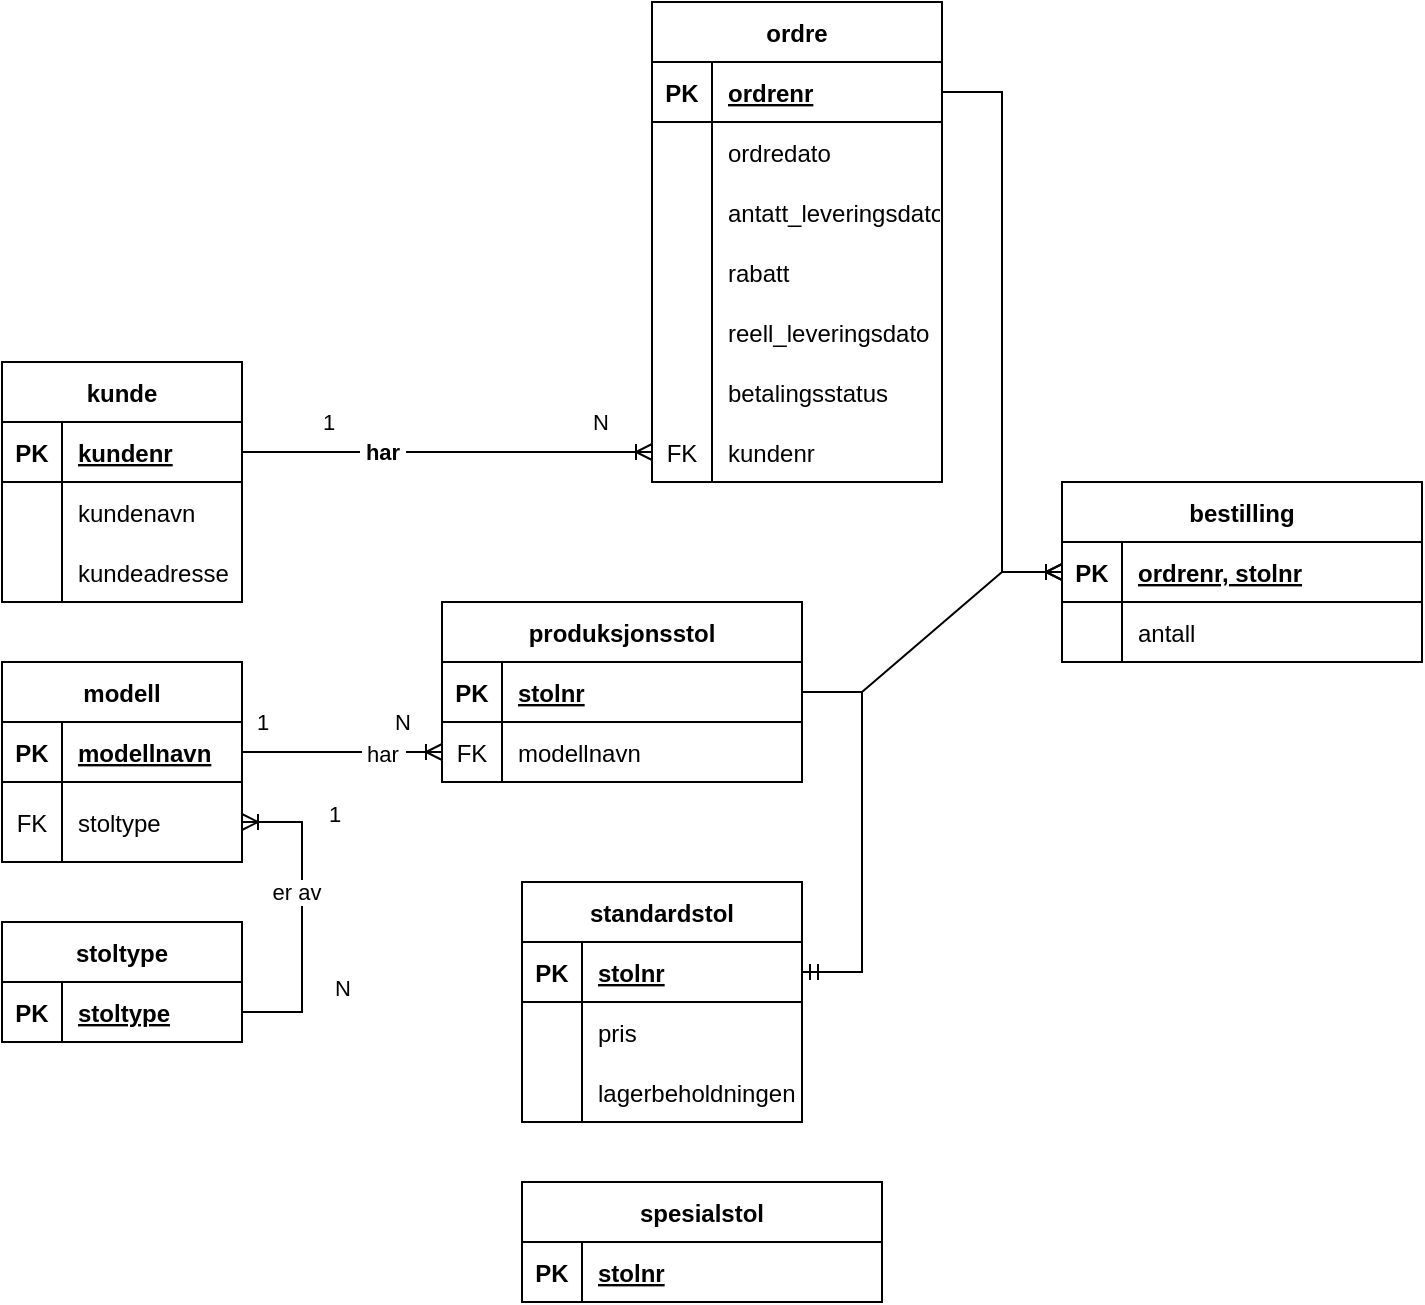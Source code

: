 <mxfile version="20.5.1" type="github">
  <diagram id="R2lEEEUBdFMjLlhIrx00" name="Page-1">
    <mxGraphModel dx="1422" dy="754" grid="1" gridSize="10" guides="1" tooltips="1" connect="1" arrows="1" fold="1" page="1" pageScale="1" pageWidth="850" pageHeight="1100" math="0" shadow="0" extFonts="Permanent Marker^https://fonts.googleapis.com/css?family=Permanent+Marker">
      <root>
        <mxCell id="0" />
        <mxCell id="1" parent="0" />
        <mxCell id="w8iE88kYgk80cEbM73zl-1" value="ordre" style="shape=table;startSize=30;container=1;collapsible=1;childLayout=tableLayout;fixedRows=1;rowLines=0;fontStyle=1;align=center;resizeLast=1;" vertex="1" parent="1">
          <mxGeometry x="425" y="130" width="145" height="240" as="geometry" />
        </mxCell>
        <mxCell id="w8iE88kYgk80cEbM73zl-2" value="" style="shape=tableRow;horizontal=0;startSize=0;swimlaneHead=0;swimlaneBody=0;fillColor=none;collapsible=0;dropTarget=0;points=[[0,0.5],[1,0.5]];portConstraint=eastwest;top=0;left=0;right=0;bottom=1;" vertex="1" parent="w8iE88kYgk80cEbM73zl-1">
          <mxGeometry y="30" width="145" height="30" as="geometry" />
        </mxCell>
        <mxCell id="w8iE88kYgk80cEbM73zl-3" value="PK" style="shape=partialRectangle;connectable=0;fillColor=none;top=0;left=0;bottom=0;right=0;fontStyle=1;overflow=hidden;" vertex="1" parent="w8iE88kYgk80cEbM73zl-2">
          <mxGeometry width="30" height="30" as="geometry">
            <mxRectangle width="30" height="30" as="alternateBounds" />
          </mxGeometry>
        </mxCell>
        <mxCell id="w8iE88kYgk80cEbM73zl-4" value="ordrenr" style="shape=partialRectangle;connectable=0;fillColor=none;top=0;left=0;bottom=0;right=0;align=left;spacingLeft=6;fontStyle=5;overflow=hidden;" vertex="1" parent="w8iE88kYgk80cEbM73zl-2">
          <mxGeometry x="30" width="115" height="30" as="geometry">
            <mxRectangle width="115" height="30" as="alternateBounds" />
          </mxGeometry>
        </mxCell>
        <mxCell id="w8iE88kYgk80cEbM73zl-5" value="" style="shape=tableRow;horizontal=0;startSize=0;swimlaneHead=0;swimlaneBody=0;fillColor=none;collapsible=0;dropTarget=0;points=[[0,0.5],[1,0.5]];portConstraint=eastwest;top=0;left=0;right=0;bottom=0;" vertex="1" parent="w8iE88kYgk80cEbM73zl-1">
          <mxGeometry y="60" width="145" height="30" as="geometry" />
        </mxCell>
        <mxCell id="w8iE88kYgk80cEbM73zl-6" value="" style="shape=partialRectangle;connectable=0;fillColor=none;top=0;left=0;bottom=0;right=0;editable=1;overflow=hidden;" vertex="1" parent="w8iE88kYgk80cEbM73zl-5">
          <mxGeometry width="30" height="30" as="geometry">
            <mxRectangle width="30" height="30" as="alternateBounds" />
          </mxGeometry>
        </mxCell>
        <mxCell id="w8iE88kYgk80cEbM73zl-7" value="ordredato" style="shape=partialRectangle;connectable=0;fillColor=none;top=0;left=0;bottom=0;right=0;align=left;spacingLeft=6;overflow=hidden;" vertex="1" parent="w8iE88kYgk80cEbM73zl-5">
          <mxGeometry x="30" width="115" height="30" as="geometry">
            <mxRectangle width="115" height="30" as="alternateBounds" />
          </mxGeometry>
        </mxCell>
        <mxCell id="w8iE88kYgk80cEbM73zl-8" value="" style="shape=tableRow;horizontal=0;startSize=0;swimlaneHead=0;swimlaneBody=0;fillColor=none;collapsible=0;dropTarget=0;points=[[0,0.5],[1,0.5]];portConstraint=eastwest;top=0;left=0;right=0;bottom=0;" vertex="1" parent="w8iE88kYgk80cEbM73zl-1">
          <mxGeometry y="90" width="145" height="30" as="geometry" />
        </mxCell>
        <mxCell id="w8iE88kYgk80cEbM73zl-9" value="" style="shape=partialRectangle;connectable=0;fillColor=none;top=0;left=0;bottom=0;right=0;editable=1;overflow=hidden;" vertex="1" parent="w8iE88kYgk80cEbM73zl-8">
          <mxGeometry width="30" height="30" as="geometry">
            <mxRectangle width="30" height="30" as="alternateBounds" />
          </mxGeometry>
        </mxCell>
        <mxCell id="w8iE88kYgk80cEbM73zl-10" value="antatt_leveringsdato" style="shape=partialRectangle;connectable=0;fillColor=none;top=0;left=0;bottom=0;right=0;align=left;spacingLeft=6;overflow=hidden;" vertex="1" parent="w8iE88kYgk80cEbM73zl-8">
          <mxGeometry x="30" width="115" height="30" as="geometry">
            <mxRectangle width="115" height="30" as="alternateBounds" />
          </mxGeometry>
        </mxCell>
        <mxCell id="w8iE88kYgk80cEbM73zl-11" value="" style="shape=tableRow;horizontal=0;startSize=0;swimlaneHead=0;swimlaneBody=0;fillColor=none;collapsible=0;dropTarget=0;points=[[0,0.5],[1,0.5]];portConstraint=eastwest;top=0;left=0;right=0;bottom=0;" vertex="1" parent="w8iE88kYgk80cEbM73zl-1">
          <mxGeometry y="120" width="145" height="30" as="geometry" />
        </mxCell>
        <mxCell id="w8iE88kYgk80cEbM73zl-12" value="" style="shape=partialRectangle;connectable=0;fillColor=none;top=0;left=0;bottom=0;right=0;editable=1;overflow=hidden;" vertex="1" parent="w8iE88kYgk80cEbM73zl-11">
          <mxGeometry width="30" height="30" as="geometry">
            <mxRectangle width="30" height="30" as="alternateBounds" />
          </mxGeometry>
        </mxCell>
        <mxCell id="w8iE88kYgk80cEbM73zl-13" value="rabatt" style="shape=partialRectangle;connectable=0;fillColor=none;top=0;left=0;bottom=0;right=0;align=left;spacingLeft=6;overflow=hidden;" vertex="1" parent="w8iE88kYgk80cEbM73zl-11">
          <mxGeometry x="30" width="115" height="30" as="geometry">
            <mxRectangle width="115" height="30" as="alternateBounds" />
          </mxGeometry>
        </mxCell>
        <mxCell id="w8iE88kYgk80cEbM73zl-27" value="" style="shape=tableRow;horizontal=0;startSize=0;swimlaneHead=0;swimlaneBody=0;fillColor=none;collapsible=0;dropTarget=0;points=[[0,0.5],[1,0.5]];portConstraint=eastwest;top=0;left=0;right=0;bottom=0;" vertex="1" parent="w8iE88kYgk80cEbM73zl-1">
          <mxGeometry y="150" width="145" height="30" as="geometry" />
        </mxCell>
        <mxCell id="w8iE88kYgk80cEbM73zl-28" value="" style="shape=partialRectangle;connectable=0;fillColor=none;top=0;left=0;bottom=0;right=0;editable=1;overflow=hidden;" vertex="1" parent="w8iE88kYgk80cEbM73zl-27">
          <mxGeometry width="30" height="30" as="geometry">
            <mxRectangle width="30" height="30" as="alternateBounds" />
          </mxGeometry>
        </mxCell>
        <mxCell id="w8iE88kYgk80cEbM73zl-29" value="reell_leveringsdato" style="shape=partialRectangle;connectable=0;fillColor=none;top=0;left=0;bottom=0;right=0;align=left;spacingLeft=6;overflow=hidden;" vertex="1" parent="w8iE88kYgk80cEbM73zl-27">
          <mxGeometry x="30" width="115" height="30" as="geometry">
            <mxRectangle width="115" height="30" as="alternateBounds" />
          </mxGeometry>
        </mxCell>
        <mxCell id="w8iE88kYgk80cEbM73zl-31" value="" style="shape=tableRow;horizontal=0;startSize=0;swimlaneHead=0;swimlaneBody=0;fillColor=none;collapsible=0;dropTarget=0;points=[[0,0.5],[1,0.5]];portConstraint=eastwest;top=0;left=0;right=0;bottom=0;" vertex="1" parent="w8iE88kYgk80cEbM73zl-1">
          <mxGeometry y="180" width="145" height="30" as="geometry" />
        </mxCell>
        <mxCell id="w8iE88kYgk80cEbM73zl-32" value="" style="shape=partialRectangle;connectable=0;fillColor=none;top=0;left=0;bottom=0;right=0;editable=1;overflow=hidden;" vertex="1" parent="w8iE88kYgk80cEbM73zl-31">
          <mxGeometry width="30" height="30" as="geometry">
            <mxRectangle width="30" height="30" as="alternateBounds" />
          </mxGeometry>
        </mxCell>
        <mxCell id="w8iE88kYgk80cEbM73zl-33" value="betalingsstatus" style="shape=partialRectangle;connectable=0;fillColor=none;top=0;left=0;bottom=0;right=0;align=left;spacingLeft=6;overflow=hidden;" vertex="1" parent="w8iE88kYgk80cEbM73zl-31">
          <mxGeometry x="30" width="115" height="30" as="geometry">
            <mxRectangle width="115" height="30" as="alternateBounds" />
          </mxGeometry>
        </mxCell>
        <mxCell id="w8iE88kYgk80cEbM73zl-34" value="" style="shape=tableRow;horizontal=0;startSize=0;swimlaneHead=0;swimlaneBody=0;fillColor=none;collapsible=0;dropTarget=0;points=[[0,0.5],[1,0.5]];portConstraint=eastwest;top=0;left=0;right=0;bottom=0;" vertex="1" parent="w8iE88kYgk80cEbM73zl-1">
          <mxGeometry y="210" width="145" height="30" as="geometry" />
        </mxCell>
        <mxCell id="w8iE88kYgk80cEbM73zl-35" value="FK" style="shape=partialRectangle;connectable=0;fillColor=none;top=0;left=0;bottom=0;right=0;fontStyle=0;overflow=hidden;" vertex="1" parent="w8iE88kYgk80cEbM73zl-34">
          <mxGeometry width="30" height="30" as="geometry">
            <mxRectangle width="30" height="30" as="alternateBounds" />
          </mxGeometry>
        </mxCell>
        <mxCell id="w8iE88kYgk80cEbM73zl-36" value="kundenr" style="shape=partialRectangle;connectable=0;fillColor=none;top=0;left=0;bottom=0;right=0;align=left;spacingLeft=6;fontStyle=0;overflow=hidden;" vertex="1" parent="w8iE88kYgk80cEbM73zl-34">
          <mxGeometry x="30" width="115" height="30" as="geometry">
            <mxRectangle width="115" height="30" as="alternateBounds" />
          </mxGeometry>
        </mxCell>
        <mxCell id="w8iE88kYgk80cEbM73zl-14" value="kunde" style="shape=table;startSize=30;container=1;collapsible=1;childLayout=tableLayout;fixedRows=1;rowLines=0;fontStyle=1;align=center;resizeLast=1;" vertex="1" parent="1">
          <mxGeometry x="100" y="310" width="120" height="120" as="geometry" />
        </mxCell>
        <mxCell id="w8iE88kYgk80cEbM73zl-15" value="" style="shape=tableRow;horizontal=0;startSize=0;swimlaneHead=0;swimlaneBody=0;fillColor=none;collapsible=0;dropTarget=0;points=[[0,0.5],[1,0.5]];portConstraint=eastwest;top=0;left=0;right=0;bottom=1;" vertex="1" parent="w8iE88kYgk80cEbM73zl-14">
          <mxGeometry y="30" width="120" height="30" as="geometry" />
        </mxCell>
        <mxCell id="w8iE88kYgk80cEbM73zl-16" value="PK" style="shape=partialRectangle;connectable=0;fillColor=none;top=0;left=0;bottom=0;right=0;fontStyle=1;overflow=hidden;" vertex="1" parent="w8iE88kYgk80cEbM73zl-15">
          <mxGeometry width="30" height="30" as="geometry">
            <mxRectangle width="30" height="30" as="alternateBounds" />
          </mxGeometry>
        </mxCell>
        <mxCell id="w8iE88kYgk80cEbM73zl-17" value="kundenr" style="shape=partialRectangle;connectable=0;fillColor=none;top=0;left=0;bottom=0;right=0;align=left;spacingLeft=6;fontStyle=5;overflow=hidden;" vertex="1" parent="w8iE88kYgk80cEbM73zl-15">
          <mxGeometry x="30" width="90" height="30" as="geometry">
            <mxRectangle width="90" height="30" as="alternateBounds" />
          </mxGeometry>
        </mxCell>
        <mxCell id="w8iE88kYgk80cEbM73zl-18" value="" style="shape=tableRow;horizontal=0;startSize=0;swimlaneHead=0;swimlaneBody=0;fillColor=none;collapsible=0;dropTarget=0;points=[[0,0.5],[1,0.5]];portConstraint=eastwest;top=0;left=0;right=0;bottom=0;" vertex="1" parent="w8iE88kYgk80cEbM73zl-14">
          <mxGeometry y="60" width="120" height="30" as="geometry" />
        </mxCell>
        <mxCell id="w8iE88kYgk80cEbM73zl-19" value="" style="shape=partialRectangle;connectable=0;fillColor=none;top=0;left=0;bottom=0;right=0;editable=1;overflow=hidden;" vertex="1" parent="w8iE88kYgk80cEbM73zl-18">
          <mxGeometry width="30" height="30" as="geometry">
            <mxRectangle width="30" height="30" as="alternateBounds" />
          </mxGeometry>
        </mxCell>
        <mxCell id="w8iE88kYgk80cEbM73zl-20" value="kundenavn" style="shape=partialRectangle;connectable=0;fillColor=none;top=0;left=0;bottom=0;right=0;align=left;spacingLeft=6;overflow=hidden;" vertex="1" parent="w8iE88kYgk80cEbM73zl-18">
          <mxGeometry x="30" width="90" height="30" as="geometry">
            <mxRectangle width="90" height="30" as="alternateBounds" />
          </mxGeometry>
        </mxCell>
        <mxCell id="w8iE88kYgk80cEbM73zl-21" value="" style="shape=tableRow;horizontal=0;startSize=0;swimlaneHead=0;swimlaneBody=0;fillColor=none;collapsible=0;dropTarget=0;points=[[0,0.5],[1,0.5]];portConstraint=eastwest;top=0;left=0;right=0;bottom=0;" vertex="1" parent="w8iE88kYgk80cEbM73zl-14">
          <mxGeometry y="90" width="120" height="30" as="geometry" />
        </mxCell>
        <mxCell id="w8iE88kYgk80cEbM73zl-22" value="" style="shape=partialRectangle;connectable=0;fillColor=none;top=0;left=0;bottom=0;right=0;editable=1;overflow=hidden;" vertex="1" parent="w8iE88kYgk80cEbM73zl-21">
          <mxGeometry width="30" height="30" as="geometry">
            <mxRectangle width="30" height="30" as="alternateBounds" />
          </mxGeometry>
        </mxCell>
        <mxCell id="w8iE88kYgk80cEbM73zl-23" value="kundeadresse" style="shape=partialRectangle;connectable=0;fillColor=none;top=0;left=0;bottom=0;right=0;align=left;spacingLeft=6;overflow=hidden;" vertex="1" parent="w8iE88kYgk80cEbM73zl-21">
          <mxGeometry x="30" width="90" height="30" as="geometry">
            <mxRectangle width="90" height="30" as="alternateBounds" />
          </mxGeometry>
        </mxCell>
        <mxCell id="w8iE88kYgk80cEbM73zl-37" value="" style="edgeStyle=entityRelationEdgeStyle;fontSize=12;html=1;endArrow=ERoneToMany;rounded=0;align=right;labelPosition=left;verticalLabelPosition=top;verticalAlign=bottom;" edge="1" parent="1" source="w8iE88kYgk80cEbM73zl-15" target="w8iE88kYgk80cEbM73zl-34">
          <mxGeometry width="100" height="100" relative="1" as="geometry">
            <mxPoint x="290" y="580" as="sourcePoint" />
            <mxPoint x="390" y="480" as="targetPoint" />
          </mxGeometry>
        </mxCell>
        <mxCell id="w8iE88kYgk80cEbM73zl-41" value="1" style="edgeLabel;html=1;align=center;verticalAlign=middle;resizable=0;points=[];" vertex="1" connectable="0" parent="w8iE88kYgk80cEbM73zl-37">
          <mxGeometry x="-0.107" y="-1" relative="1" as="geometry">
            <mxPoint x="-49" y="-16" as="offset" />
          </mxGeometry>
        </mxCell>
        <mxCell id="w8iE88kYgk80cEbM73zl-43" value="N" style="edgeLabel;html=1;align=center;verticalAlign=middle;resizable=0;points=[];" vertex="1" connectable="0" parent="w8iE88kYgk80cEbM73zl-37">
          <mxGeometry x="0.548" y="-2" relative="1" as="geometry">
            <mxPoint x="20" y="-17" as="offset" />
          </mxGeometry>
        </mxCell>
        <mxCell id="w8iE88kYgk80cEbM73zl-44" value="&lt;p style=&quot;line-height: 1.2;&quot;&gt;&lt;b&gt;&amp;nbsp;har&amp;nbsp;&lt;/b&gt;&lt;/p&gt;" style="edgeLabel;html=1;align=center;verticalAlign=middle;resizable=0;points=[];spacingLeft=0;spacingRight=0;spacing=0;" vertex="1" connectable="0" parent="w8iE88kYgk80cEbM73zl-37">
          <mxGeometry x="-0.065" y="-1" relative="1" as="geometry">
            <mxPoint x="-26" y="-1" as="offset" />
          </mxGeometry>
        </mxCell>
        <mxCell id="w8iE88kYgk80cEbM73zl-45" value="stoltype" style="shape=table;startSize=30;container=1;collapsible=1;childLayout=tableLayout;fixedRows=1;rowLines=0;fontStyle=1;align=center;resizeLast=1;" vertex="1" parent="1">
          <mxGeometry x="100" y="590" width="120" height="60" as="geometry" />
        </mxCell>
        <mxCell id="w8iE88kYgk80cEbM73zl-46" value="" style="shape=tableRow;horizontal=0;startSize=0;swimlaneHead=0;swimlaneBody=0;fillColor=none;collapsible=0;dropTarget=0;points=[[0,0.5],[1,0.5]];portConstraint=eastwest;top=0;left=0;right=0;bottom=1;" vertex="1" parent="w8iE88kYgk80cEbM73zl-45">
          <mxGeometry y="30" width="120" height="30" as="geometry" />
        </mxCell>
        <mxCell id="w8iE88kYgk80cEbM73zl-47" value="PK" style="shape=partialRectangle;connectable=0;fillColor=none;top=0;left=0;bottom=0;right=0;fontStyle=1;overflow=hidden;" vertex="1" parent="w8iE88kYgk80cEbM73zl-46">
          <mxGeometry width="30" height="30" as="geometry">
            <mxRectangle width="30" height="30" as="alternateBounds" />
          </mxGeometry>
        </mxCell>
        <mxCell id="w8iE88kYgk80cEbM73zl-48" value="stoltype" style="shape=partialRectangle;connectable=0;fillColor=none;top=0;left=0;bottom=0;right=0;align=left;spacingLeft=6;fontStyle=5;overflow=hidden;" vertex="1" parent="w8iE88kYgk80cEbM73zl-46">
          <mxGeometry x="30" width="90" height="30" as="geometry">
            <mxRectangle width="90" height="30" as="alternateBounds" />
          </mxGeometry>
        </mxCell>
        <mxCell id="w8iE88kYgk80cEbM73zl-58" value="modell" style="shape=table;startSize=30;container=1;collapsible=1;childLayout=tableLayout;fixedRows=1;rowLines=0;fontStyle=1;align=center;resizeLast=1;" vertex="1" parent="1">
          <mxGeometry x="100" y="460" width="120" height="100" as="geometry" />
        </mxCell>
        <mxCell id="w8iE88kYgk80cEbM73zl-59" value="" style="shape=tableRow;horizontal=0;startSize=0;swimlaneHead=0;swimlaneBody=0;fillColor=none;collapsible=0;dropTarget=0;points=[[0,0.5],[1,0.5]];portConstraint=eastwest;top=0;left=0;right=0;bottom=1;" vertex="1" parent="w8iE88kYgk80cEbM73zl-58">
          <mxGeometry y="30" width="120" height="30" as="geometry" />
        </mxCell>
        <mxCell id="w8iE88kYgk80cEbM73zl-60" value="PK" style="shape=partialRectangle;connectable=0;fillColor=none;top=0;left=0;bottom=0;right=0;fontStyle=1;overflow=hidden;" vertex="1" parent="w8iE88kYgk80cEbM73zl-59">
          <mxGeometry width="30" height="30" as="geometry">
            <mxRectangle width="30" height="30" as="alternateBounds" />
          </mxGeometry>
        </mxCell>
        <mxCell id="w8iE88kYgk80cEbM73zl-61" value="modellnavn" style="shape=partialRectangle;connectable=0;fillColor=none;top=0;left=0;bottom=0;right=0;align=left;spacingLeft=6;fontStyle=5;overflow=hidden;" vertex="1" parent="w8iE88kYgk80cEbM73zl-59">
          <mxGeometry x="30" width="90" height="30" as="geometry">
            <mxRectangle width="90" height="30" as="alternateBounds" />
          </mxGeometry>
        </mxCell>
        <mxCell id="w8iE88kYgk80cEbM73zl-71" value="" style="shape=tableRow;horizontal=0;startSize=0;swimlaneHead=0;swimlaneBody=0;fillColor=none;collapsible=0;dropTarget=0;points=[[0,0.5],[1,0.5]];portConstraint=eastwest;top=0;left=0;right=0;bottom=0;" vertex="1" parent="w8iE88kYgk80cEbM73zl-58">
          <mxGeometry y="60" width="120" height="40" as="geometry" />
        </mxCell>
        <mxCell id="w8iE88kYgk80cEbM73zl-72" value="FK" style="shape=partialRectangle;connectable=0;fillColor=none;top=0;left=0;bottom=0;right=0;fontStyle=0;overflow=hidden;" vertex="1" parent="w8iE88kYgk80cEbM73zl-71">
          <mxGeometry width="30" height="40" as="geometry">
            <mxRectangle width="30" height="40" as="alternateBounds" />
          </mxGeometry>
        </mxCell>
        <mxCell id="w8iE88kYgk80cEbM73zl-73" value="stoltype" style="shape=partialRectangle;connectable=0;fillColor=none;top=0;left=0;bottom=0;right=0;align=left;spacingLeft=6;fontStyle=0;overflow=hidden;" vertex="1" parent="w8iE88kYgk80cEbM73zl-71">
          <mxGeometry x="30" width="90" height="40" as="geometry">
            <mxRectangle width="90" height="40" as="alternateBounds" />
          </mxGeometry>
        </mxCell>
        <mxCell id="w8iE88kYgk80cEbM73zl-74" value="" style="edgeStyle=entityRelationEdgeStyle;fontSize=12;html=1;endArrow=ERoneToMany;rounded=0;align=center;" edge="1" parent="1" source="w8iE88kYgk80cEbM73zl-46" target="w8iE88kYgk80cEbM73zl-71">
          <mxGeometry width="100" height="100" relative="1" as="geometry">
            <mxPoint x="60" y="590" as="sourcePoint" />
            <mxPoint x="100" y="680" as="targetPoint" />
          </mxGeometry>
        </mxCell>
        <mxCell id="w8iE88kYgk80cEbM73zl-75" value="1" style="edgeLabel;html=1;align=center;verticalAlign=middle;resizable=0;points=[];" vertex="1" connectable="0" parent="w8iE88kYgk80cEbM73zl-74">
          <mxGeometry x="-0.034" y="2" relative="1" as="geometry">
            <mxPoint x="18" y="-54" as="offset" />
          </mxGeometry>
        </mxCell>
        <mxCell id="w8iE88kYgk80cEbM73zl-76" value="N" style="edgeLabel;html=1;align=center;verticalAlign=middle;resizable=0;points=[];" vertex="1" connectable="0" parent="w8iE88kYgk80cEbM73zl-74">
          <mxGeometry x="0.151" relative="1" as="geometry">
            <mxPoint x="20" y="47" as="offset" />
          </mxGeometry>
        </mxCell>
        <mxCell id="w8iE88kYgk80cEbM73zl-77" value="er av" style="edgeLabel;html=1;align=center;verticalAlign=middle;resizable=0;points=[];" vertex="1" connectable="0" parent="w8iE88kYgk80cEbM73zl-74">
          <mxGeometry x="-0.083" y="3" relative="1" as="geometry">
            <mxPoint y="-19" as="offset" />
          </mxGeometry>
        </mxCell>
        <mxCell id="w8iE88kYgk80cEbM73zl-78" value="standardstol" style="shape=table;startSize=30;container=1;collapsible=1;childLayout=tableLayout;fixedRows=1;rowLines=0;fontStyle=1;align=center;resizeLast=1;" vertex="1" parent="1">
          <mxGeometry x="360" y="570" width="140" height="120" as="geometry" />
        </mxCell>
        <mxCell id="w8iE88kYgk80cEbM73zl-79" value="" style="shape=tableRow;horizontal=0;startSize=0;swimlaneHead=0;swimlaneBody=0;fillColor=none;collapsible=0;dropTarget=0;points=[[0,0.5],[1,0.5]];portConstraint=eastwest;top=0;left=0;right=0;bottom=1;" vertex="1" parent="w8iE88kYgk80cEbM73zl-78">
          <mxGeometry y="30" width="140" height="30" as="geometry" />
        </mxCell>
        <mxCell id="w8iE88kYgk80cEbM73zl-80" value="PK" style="shape=partialRectangle;connectable=0;fillColor=none;top=0;left=0;bottom=0;right=0;fontStyle=1;overflow=hidden;" vertex="1" parent="w8iE88kYgk80cEbM73zl-79">
          <mxGeometry width="30" height="30" as="geometry">
            <mxRectangle width="30" height="30" as="alternateBounds" />
          </mxGeometry>
        </mxCell>
        <mxCell id="w8iE88kYgk80cEbM73zl-81" value="stolnr" style="shape=partialRectangle;connectable=0;fillColor=none;top=0;left=0;bottom=0;right=0;align=left;spacingLeft=6;fontStyle=5;overflow=hidden;" vertex="1" parent="w8iE88kYgk80cEbM73zl-79">
          <mxGeometry x="30" width="110" height="30" as="geometry">
            <mxRectangle width="110" height="30" as="alternateBounds" />
          </mxGeometry>
        </mxCell>
        <mxCell id="w8iE88kYgk80cEbM73zl-82" value="" style="shape=tableRow;horizontal=0;startSize=0;swimlaneHead=0;swimlaneBody=0;fillColor=none;collapsible=0;dropTarget=0;points=[[0,0.5],[1,0.5]];portConstraint=eastwest;top=0;left=0;right=0;bottom=0;" vertex="1" parent="w8iE88kYgk80cEbM73zl-78">
          <mxGeometry y="60" width="140" height="30" as="geometry" />
        </mxCell>
        <mxCell id="w8iE88kYgk80cEbM73zl-83" value="" style="shape=partialRectangle;connectable=0;fillColor=none;top=0;left=0;bottom=0;right=0;editable=1;overflow=hidden;" vertex="1" parent="w8iE88kYgk80cEbM73zl-82">
          <mxGeometry width="30" height="30" as="geometry">
            <mxRectangle width="30" height="30" as="alternateBounds" />
          </mxGeometry>
        </mxCell>
        <mxCell id="w8iE88kYgk80cEbM73zl-84" value="pris" style="shape=partialRectangle;connectable=0;fillColor=none;top=0;left=0;bottom=0;right=0;align=left;spacingLeft=6;overflow=hidden;" vertex="1" parent="w8iE88kYgk80cEbM73zl-82">
          <mxGeometry x="30" width="110" height="30" as="geometry">
            <mxRectangle width="110" height="30" as="alternateBounds" />
          </mxGeometry>
        </mxCell>
        <mxCell id="w8iE88kYgk80cEbM73zl-85" value="" style="shape=tableRow;horizontal=0;startSize=0;swimlaneHead=0;swimlaneBody=0;fillColor=none;collapsible=0;dropTarget=0;points=[[0,0.5],[1,0.5]];portConstraint=eastwest;top=0;left=0;right=0;bottom=0;" vertex="1" parent="w8iE88kYgk80cEbM73zl-78">
          <mxGeometry y="90" width="140" height="30" as="geometry" />
        </mxCell>
        <mxCell id="w8iE88kYgk80cEbM73zl-86" value="" style="shape=partialRectangle;connectable=0;fillColor=none;top=0;left=0;bottom=0;right=0;editable=1;overflow=hidden;" vertex="1" parent="w8iE88kYgk80cEbM73zl-85">
          <mxGeometry width="30" height="30" as="geometry">
            <mxRectangle width="30" height="30" as="alternateBounds" />
          </mxGeometry>
        </mxCell>
        <mxCell id="w8iE88kYgk80cEbM73zl-87" value="lagerbeholdningen" style="shape=partialRectangle;connectable=0;fillColor=none;top=0;left=0;bottom=0;right=0;align=left;spacingLeft=6;overflow=hidden;" vertex="1" parent="w8iE88kYgk80cEbM73zl-85">
          <mxGeometry x="30" width="110" height="30" as="geometry">
            <mxRectangle width="110" height="30" as="alternateBounds" />
          </mxGeometry>
        </mxCell>
        <mxCell id="w8iE88kYgk80cEbM73zl-91" value="bestilling" style="shape=table;startSize=30;container=1;collapsible=1;childLayout=tableLayout;fixedRows=1;rowLines=0;fontStyle=1;align=center;resizeLast=1;" vertex="1" parent="1">
          <mxGeometry x="630" y="370" width="180" height="90" as="geometry" />
        </mxCell>
        <mxCell id="w8iE88kYgk80cEbM73zl-92" value="" style="shape=tableRow;horizontal=0;startSize=0;swimlaneHead=0;swimlaneBody=0;fillColor=none;collapsible=0;dropTarget=0;points=[[0,0.5],[1,0.5]];portConstraint=eastwest;top=0;left=0;right=0;bottom=1;" vertex="1" parent="w8iE88kYgk80cEbM73zl-91">
          <mxGeometry y="30" width="180" height="30" as="geometry" />
        </mxCell>
        <mxCell id="w8iE88kYgk80cEbM73zl-93" value="PK" style="shape=partialRectangle;connectable=0;fillColor=none;top=0;left=0;bottom=0;right=0;fontStyle=1;overflow=hidden;" vertex="1" parent="w8iE88kYgk80cEbM73zl-92">
          <mxGeometry width="30" height="30" as="geometry">
            <mxRectangle width="30" height="30" as="alternateBounds" />
          </mxGeometry>
        </mxCell>
        <mxCell id="w8iE88kYgk80cEbM73zl-94" value="ordrenr, stolnr" style="shape=partialRectangle;connectable=0;fillColor=none;top=0;left=0;bottom=0;right=0;align=left;spacingLeft=6;fontStyle=5;overflow=hidden;" vertex="1" parent="w8iE88kYgk80cEbM73zl-92">
          <mxGeometry x="30" width="150" height="30" as="geometry">
            <mxRectangle width="150" height="30" as="alternateBounds" />
          </mxGeometry>
        </mxCell>
        <mxCell id="w8iE88kYgk80cEbM73zl-95" value="" style="shape=tableRow;horizontal=0;startSize=0;swimlaneHead=0;swimlaneBody=0;fillColor=none;collapsible=0;dropTarget=0;points=[[0,0.5],[1,0.5]];portConstraint=eastwest;top=0;left=0;right=0;bottom=0;" vertex="1" parent="w8iE88kYgk80cEbM73zl-91">
          <mxGeometry y="60" width="180" height="30" as="geometry" />
        </mxCell>
        <mxCell id="w8iE88kYgk80cEbM73zl-96" value="" style="shape=partialRectangle;connectable=0;fillColor=none;top=0;left=0;bottom=0;right=0;editable=1;overflow=hidden;" vertex="1" parent="w8iE88kYgk80cEbM73zl-95">
          <mxGeometry width="30" height="30" as="geometry">
            <mxRectangle width="30" height="30" as="alternateBounds" />
          </mxGeometry>
        </mxCell>
        <mxCell id="w8iE88kYgk80cEbM73zl-97" value="antall" style="shape=partialRectangle;connectable=0;fillColor=none;top=0;left=0;bottom=0;right=0;align=left;spacingLeft=6;overflow=hidden;" vertex="1" parent="w8iE88kYgk80cEbM73zl-95">
          <mxGeometry x="30" width="150" height="30" as="geometry">
            <mxRectangle width="150" height="30" as="alternateBounds" />
          </mxGeometry>
        </mxCell>
        <mxCell id="w8iE88kYgk80cEbM73zl-104" value="produksjonsstol" style="shape=table;startSize=30;container=1;collapsible=1;childLayout=tableLayout;fixedRows=1;rowLines=0;fontStyle=1;align=center;resizeLast=1;" vertex="1" parent="1">
          <mxGeometry x="320" y="430" width="180" height="90" as="geometry" />
        </mxCell>
        <mxCell id="w8iE88kYgk80cEbM73zl-105" value="" style="shape=tableRow;horizontal=0;startSize=0;swimlaneHead=0;swimlaneBody=0;fillColor=none;collapsible=0;dropTarget=0;points=[[0,0.5],[1,0.5]];portConstraint=eastwest;top=0;left=0;right=0;bottom=1;" vertex="1" parent="w8iE88kYgk80cEbM73zl-104">
          <mxGeometry y="30" width="180" height="30" as="geometry" />
        </mxCell>
        <mxCell id="w8iE88kYgk80cEbM73zl-106" value="PK" style="shape=partialRectangle;connectable=0;fillColor=none;top=0;left=0;bottom=0;right=0;fontStyle=1;overflow=hidden;" vertex="1" parent="w8iE88kYgk80cEbM73zl-105">
          <mxGeometry width="30" height="30" as="geometry">
            <mxRectangle width="30" height="30" as="alternateBounds" />
          </mxGeometry>
        </mxCell>
        <mxCell id="w8iE88kYgk80cEbM73zl-107" value="stolnr" style="shape=partialRectangle;connectable=0;fillColor=none;top=0;left=0;bottom=0;right=0;align=left;spacingLeft=6;fontStyle=5;overflow=hidden;" vertex="1" parent="w8iE88kYgk80cEbM73zl-105">
          <mxGeometry x="30" width="150" height="30" as="geometry">
            <mxRectangle width="150" height="30" as="alternateBounds" />
          </mxGeometry>
        </mxCell>
        <mxCell id="w8iE88kYgk80cEbM73zl-117" value="" style="shape=tableRow;horizontal=0;startSize=0;swimlaneHead=0;swimlaneBody=0;fillColor=none;collapsible=0;dropTarget=0;points=[[0,0.5],[1,0.5]];portConstraint=eastwest;top=0;left=0;right=0;bottom=0;" vertex="1" parent="w8iE88kYgk80cEbM73zl-104">
          <mxGeometry y="60" width="180" height="30" as="geometry" />
        </mxCell>
        <mxCell id="w8iE88kYgk80cEbM73zl-118" value="FK" style="shape=partialRectangle;connectable=0;fillColor=none;top=0;left=0;bottom=0;right=0;fontStyle=0;overflow=hidden;" vertex="1" parent="w8iE88kYgk80cEbM73zl-117">
          <mxGeometry width="30" height="30" as="geometry">
            <mxRectangle width="30" height="30" as="alternateBounds" />
          </mxGeometry>
        </mxCell>
        <mxCell id="w8iE88kYgk80cEbM73zl-119" value="modellnavn" style="shape=partialRectangle;connectable=0;fillColor=none;top=0;left=0;bottom=0;right=0;align=left;spacingLeft=6;fontStyle=0;overflow=hidden;" vertex="1" parent="w8iE88kYgk80cEbM73zl-117">
          <mxGeometry x="30" width="150" height="30" as="geometry">
            <mxRectangle width="150" height="30" as="alternateBounds" />
          </mxGeometry>
        </mxCell>
        <mxCell id="w8iE88kYgk80cEbM73zl-120" value="" style="edgeStyle=entityRelationEdgeStyle;fontSize=12;html=1;endArrow=ERmandOne;rounded=0;" edge="1" parent="1" source="w8iE88kYgk80cEbM73zl-105" target="w8iE88kYgk80cEbM73zl-79">
          <mxGeometry width="100" height="100" relative="1" as="geometry">
            <mxPoint x="150" y="780" as="sourcePoint" />
            <mxPoint x="250" y="680" as="targetPoint" />
          </mxGeometry>
        </mxCell>
        <mxCell id="w8iE88kYgk80cEbM73zl-121" value="" style="edgeStyle=entityRelationEdgeStyle;fontSize=12;html=1;endArrow=ERoneToMany;rounded=0;" edge="1" parent="1" source="w8iE88kYgk80cEbM73zl-59" target="w8iE88kYgk80cEbM73zl-117">
          <mxGeometry width="100" height="100" relative="1" as="geometry">
            <mxPoint x="380" y="520" as="sourcePoint" />
            <mxPoint x="480" y="420" as="targetPoint" />
          </mxGeometry>
        </mxCell>
        <mxCell id="w8iE88kYgk80cEbM73zl-122" value="1" style="edgeLabel;html=1;align=center;verticalAlign=middle;resizable=0;points=[];" vertex="1" connectable="0" parent="w8iE88kYgk80cEbM73zl-121">
          <mxGeometry x="-0.02" y="-2" relative="1" as="geometry">
            <mxPoint x="-39" y="-17" as="offset" />
          </mxGeometry>
        </mxCell>
        <mxCell id="w8iE88kYgk80cEbM73zl-123" value="N" style="edgeLabel;html=1;align=center;verticalAlign=middle;resizable=0;points=[];" vertex="1" connectable="0" parent="w8iE88kYgk80cEbM73zl-121">
          <mxGeometry x="0.04" y="2" relative="1" as="geometry">
            <mxPoint x="28" y="-13" as="offset" />
          </mxGeometry>
        </mxCell>
        <mxCell id="w8iE88kYgk80cEbM73zl-124" value="&amp;nbsp;har&amp;nbsp;" style="edgeLabel;html=1;align=center;verticalAlign=middle;resizable=0;points=[];" vertex="1" connectable="0" parent="w8iE88kYgk80cEbM73zl-121">
          <mxGeometry x="-0.02" y="-2" relative="1" as="geometry">
            <mxPoint x="21" y="-1" as="offset" />
          </mxGeometry>
        </mxCell>
        <mxCell id="w8iE88kYgk80cEbM73zl-125" value="" style="edgeStyle=entityRelationEdgeStyle;fontSize=12;html=1;endArrow=ERoneToMany;rounded=0;" edge="1" parent="1" source="w8iE88kYgk80cEbM73zl-105" target="w8iE88kYgk80cEbM73zl-92">
          <mxGeometry width="100" height="100" relative="1" as="geometry">
            <mxPoint x="570" y="600" as="sourcePoint" />
            <mxPoint x="670" y="500" as="targetPoint" />
          </mxGeometry>
        </mxCell>
        <mxCell id="w8iE88kYgk80cEbM73zl-126" value="" style="edgeStyle=entityRelationEdgeStyle;fontSize=12;html=1;endArrow=ERoneToMany;rounded=0;" edge="1" parent="1" source="w8iE88kYgk80cEbM73zl-2" target="w8iE88kYgk80cEbM73zl-92">
          <mxGeometry width="100" height="100" relative="1" as="geometry">
            <mxPoint x="670" y="390" as="sourcePoint" />
            <mxPoint x="770" y="290" as="targetPoint" />
          </mxGeometry>
        </mxCell>
        <mxCell id="w8iE88kYgk80cEbM73zl-127" value="spesialstol" style="shape=table;startSize=30;container=1;collapsible=1;childLayout=tableLayout;fixedRows=1;rowLines=0;fontStyle=1;align=center;resizeLast=1;" vertex="1" parent="1">
          <mxGeometry x="360" y="720" width="180" height="60" as="geometry" />
        </mxCell>
        <mxCell id="w8iE88kYgk80cEbM73zl-128" value="" style="shape=tableRow;horizontal=0;startSize=0;swimlaneHead=0;swimlaneBody=0;fillColor=none;collapsible=0;dropTarget=0;points=[[0,0.5],[1,0.5]];portConstraint=eastwest;top=0;left=0;right=0;bottom=1;" vertex="1" parent="w8iE88kYgk80cEbM73zl-127">
          <mxGeometry y="30" width="180" height="30" as="geometry" />
        </mxCell>
        <mxCell id="w8iE88kYgk80cEbM73zl-129" value="PK" style="shape=partialRectangle;connectable=0;fillColor=none;top=0;left=0;bottom=0;right=0;fontStyle=1;overflow=hidden;" vertex="1" parent="w8iE88kYgk80cEbM73zl-128">
          <mxGeometry width="30" height="30" as="geometry">
            <mxRectangle width="30" height="30" as="alternateBounds" />
          </mxGeometry>
        </mxCell>
        <mxCell id="w8iE88kYgk80cEbM73zl-130" value="stolnr" style="shape=partialRectangle;connectable=0;fillColor=none;top=0;left=0;bottom=0;right=0;align=left;spacingLeft=6;fontStyle=5;overflow=hidden;" vertex="1" parent="w8iE88kYgk80cEbM73zl-128">
          <mxGeometry x="30" width="150" height="30" as="geometry">
            <mxRectangle width="150" height="30" as="alternateBounds" />
          </mxGeometry>
        </mxCell>
      </root>
    </mxGraphModel>
  </diagram>
</mxfile>
